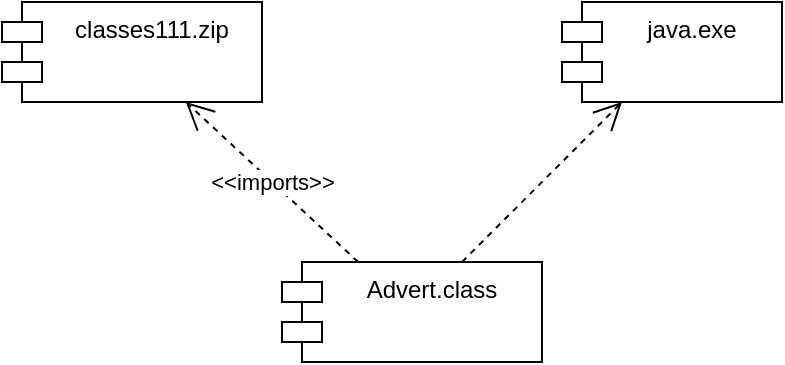 <mxfile version="24.3.1" type="github">
  <diagram name="Page-1" id="5f0bae14-7c28-e335-631c-24af17079c00">
    <mxGraphModel dx="1050" dy="1372" grid="1" gridSize="10" guides="1" tooltips="1" connect="1" arrows="1" fold="1" page="1" pageScale="1" pageWidth="1100" pageHeight="850" background="none" math="0" shadow="0">
      <root>
        <mxCell id="0" />
        <mxCell id="1" parent="0" />
        <mxCell id="rrkSZeAy-1LdffaccSYH-1" value="Advert.class" style="shape=module;align=left;spacingLeft=20;align=center;verticalAlign=top;whiteSpace=wrap;html=1;" parent="1" vertex="1">
          <mxGeometry x="190" y="-660" width="130" height="50" as="geometry" />
        </mxCell>
        <mxCell id="rrkSZeAy-1LdffaccSYH-2" value="classes111.zip" style="shape=module;align=left;spacingLeft=20;align=center;verticalAlign=top;whiteSpace=wrap;html=1;" parent="1" vertex="1">
          <mxGeometry x="50" y="-790" width="130" height="50" as="geometry" />
        </mxCell>
        <mxCell id="rrkSZeAy-1LdffaccSYH-3" value="&amp;lt;&amp;lt;imports&amp;gt;&amp;gt;" style="endArrow=open;endSize=12;dashed=1;html=1;rounded=0;" parent="1" source="rrkSZeAy-1LdffaccSYH-1" target="rrkSZeAy-1LdffaccSYH-2" edge="1">
          <mxGeometry width="160" relative="1" as="geometry">
            <mxPoint x="460" y="-710" as="sourcePoint" />
            <mxPoint x="620" y="-710" as="targetPoint" />
          </mxGeometry>
        </mxCell>
        <mxCell id="rrkSZeAy-1LdffaccSYH-4" value="java.exe" style="shape=module;align=left;spacingLeft=20;align=center;verticalAlign=top;whiteSpace=wrap;html=1;" parent="1" vertex="1">
          <mxGeometry x="330" y="-790" width="110" height="50" as="geometry" />
        </mxCell>
        <mxCell id="rrkSZeAy-1LdffaccSYH-5" value="" style="endArrow=open;endSize=12;dashed=1;html=1;rounded=0;" parent="1" source="rrkSZeAy-1LdffaccSYH-1" target="rrkSZeAy-1LdffaccSYH-4" edge="1">
          <mxGeometry width="160" relative="1" as="geometry">
            <mxPoint x="460" y="-710" as="sourcePoint" />
            <mxPoint x="620" y="-710" as="targetPoint" />
          </mxGeometry>
        </mxCell>
      </root>
    </mxGraphModel>
  </diagram>
</mxfile>
